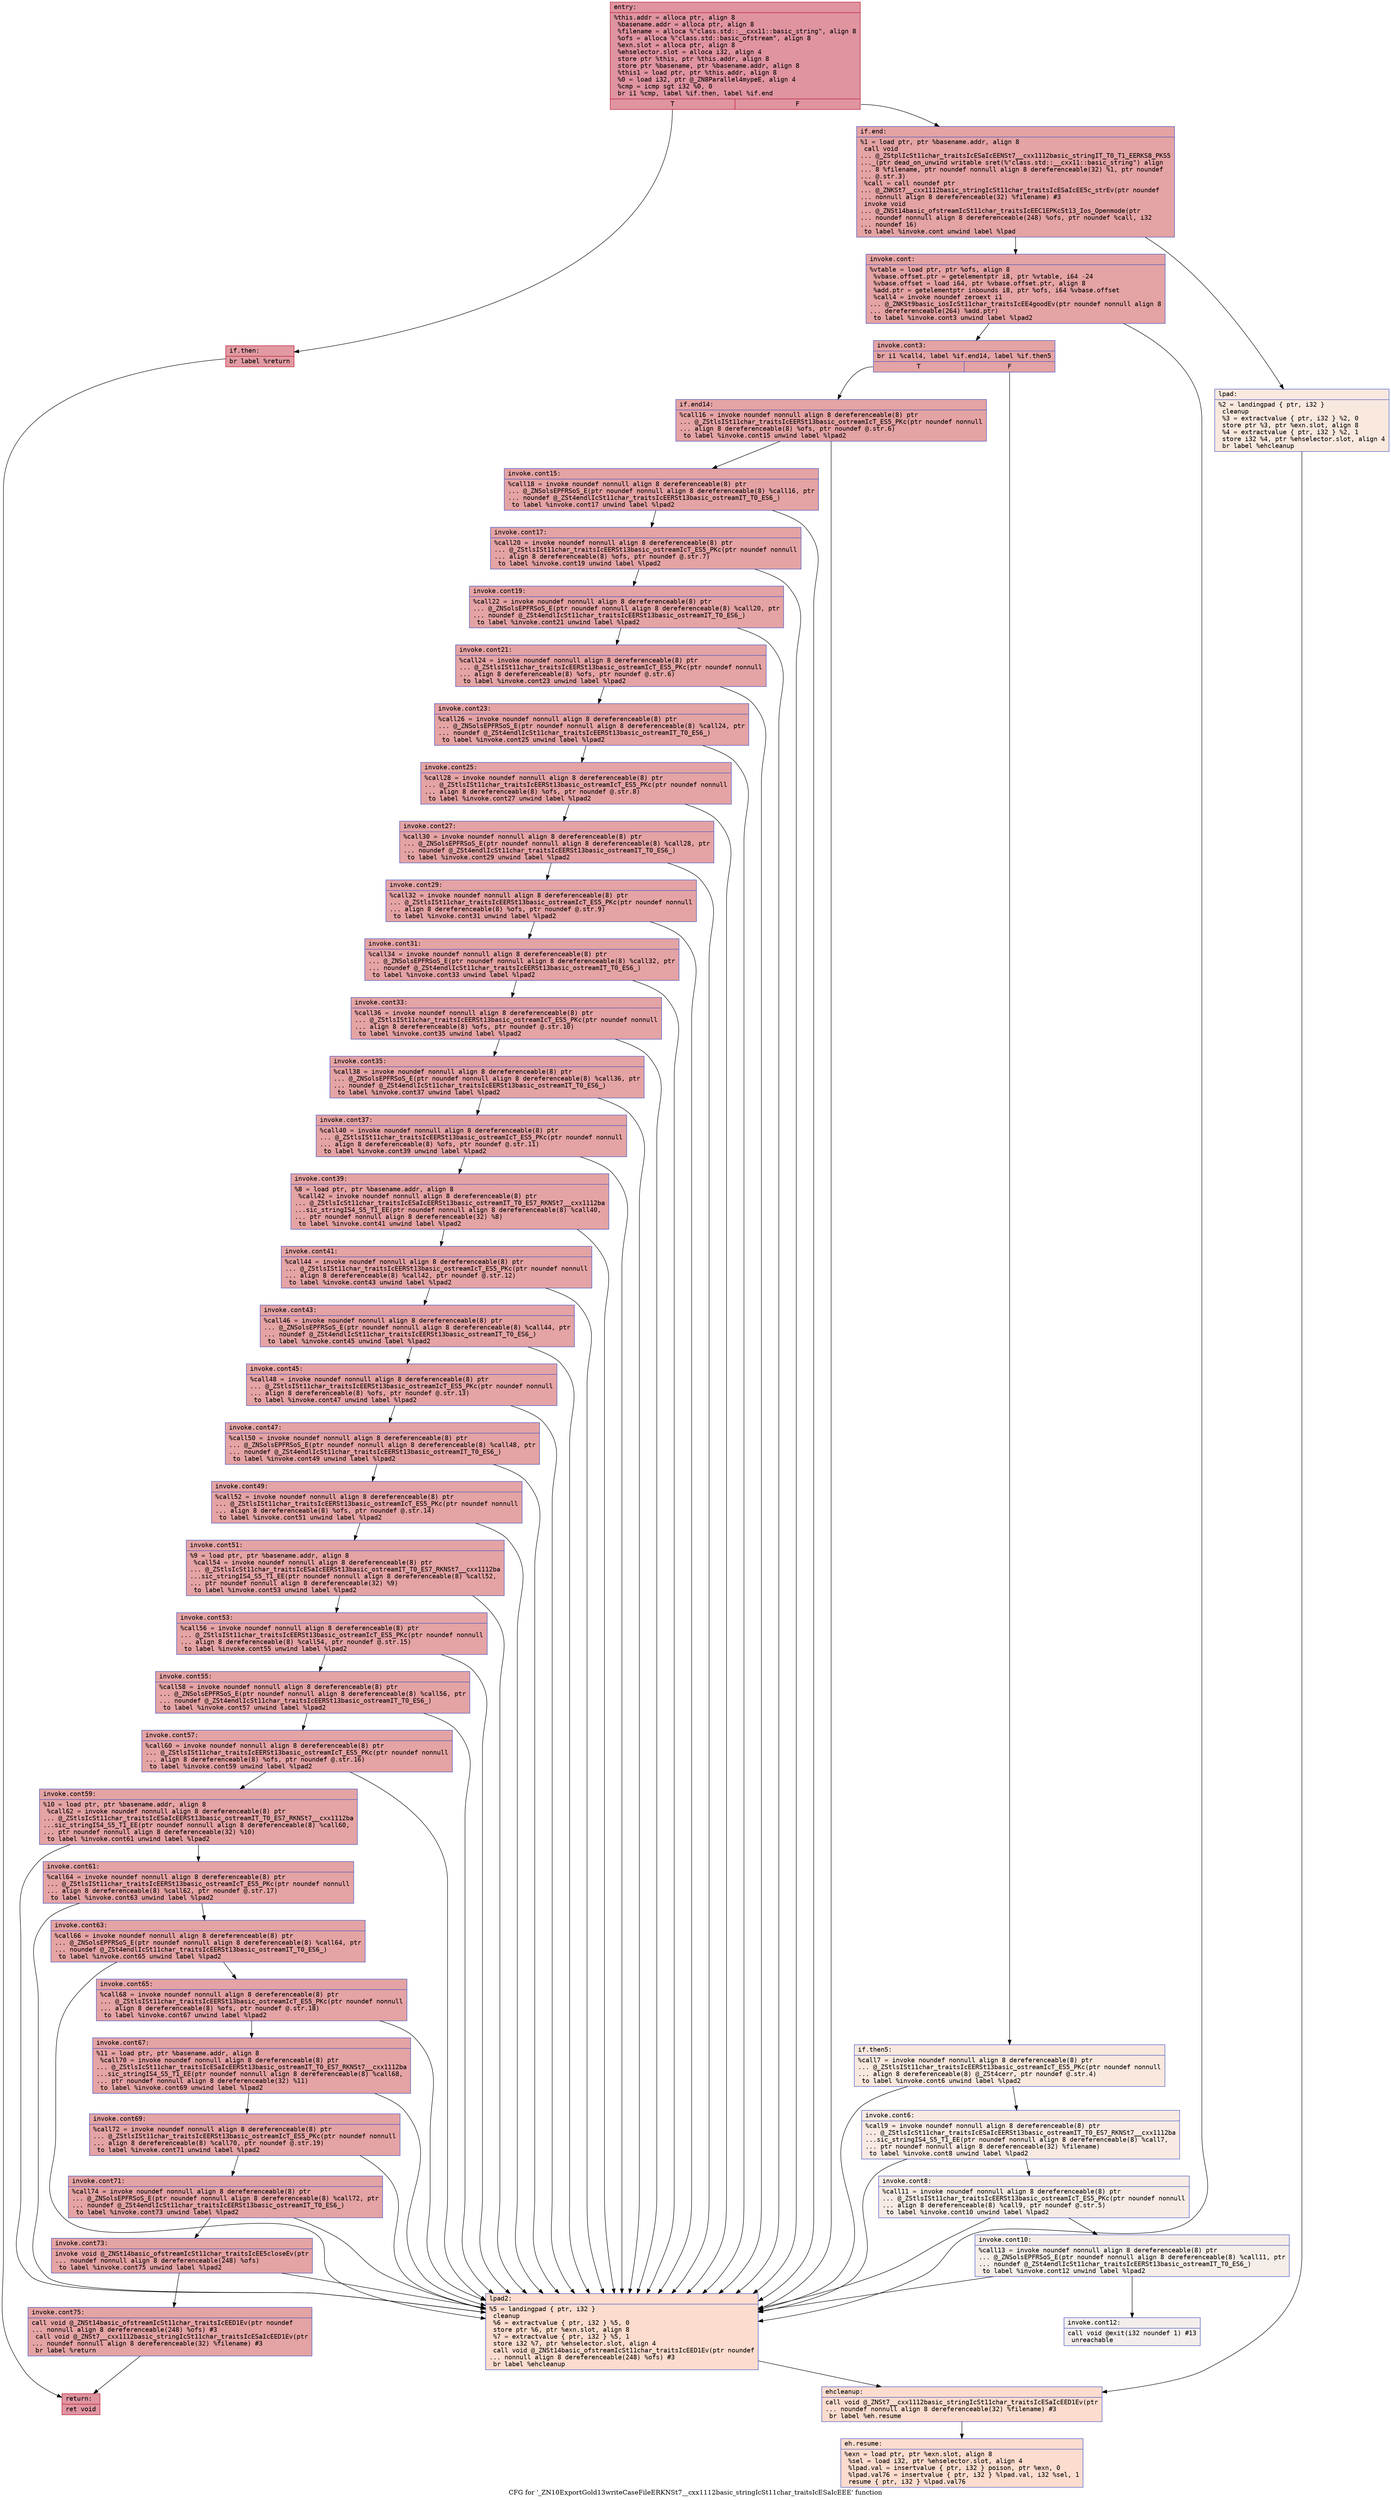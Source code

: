 digraph "CFG for '_ZN10ExportGold13writeCaseFileERKNSt7__cxx1112basic_stringIcSt11char_traitsIcESaIcEEE' function" {
	label="CFG for '_ZN10ExportGold13writeCaseFileERKNSt7__cxx1112basic_stringIcSt11char_traitsIcESaIcEEE' function";

	Node0x55b8243ce950 [shape=record,color="#b70d28ff", style=filled, fillcolor="#b70d2870" fontname="Courier",label="{entry:\l|  %this.addr = alloca ptr, align 8\l  %basename.addr = alloca ptr, align 8\l  %filename = alloca %\"class.std::__cxx11::basic_string\", align 8\l  %ofs = alloca %\"class.std::basic_ofstream\", align 8\l  %exn.slot = alloca ptr, align 8\l  %ehselector.slot = alloca i32, align 4\l  store ptr %this, ptr %this.addr, align 8\l  store ptr %basename, ptr %basename.addr, align 8\l  %this1 = load ptr, ptr %this.addr, align 8\l  %0 = load i32, ptr @_ZN8Parallel4mypeE, align 4\l  %cmp = icmp sgt i32 %0, 0\l  br i1 %cmp, label %if.then, label %if.end\l|{<s0>T|<s1>F}}"];
	Node0x55b8243ce950:s0 -> Node0x55b8243cf080[tooltip="entry -> if.then\nProbability 62.50%" ];
	Node0x55b8243ce950:s1 -> Node0x55b8243cf0f0[tooltip="entry -> if.end\nProbability 37.50%" ];
	Node0x55b8243cf080 [shape=record,color="#b70d28ff", style=filled, fillcolor="#bb1b2c70" fontname="Courier",label="{if.then:\l|  br label %return\l}"];
	Node0x55b8243cf080 -> Node0x55b8243cf300[tooltip="if.then -> return\nProbability 100.00%" ];
	Node0x55b8243cf0f0 [shape=record,color="#3d50c3ff", style=filled, fillcolor="#c32e3170" fontname="Courier",label="{if.end:\l|  %1 = load ptr, ptr %basename.addr, align 8\l  call void\l... @_ZStplIcSt11char_traitsIcESaIcEENSt7__cxx1112basic_stringIT_T0_T1_EERKS8_PKS5\l..._(ptr dead_on_unwind writable sret(%\"class.std::__cxx11::basic_string\") align\l... 8 %filename, ptr noundef nonnull align 8 dereferenceable(32) %1, ptr noundef\l... @.str.3)\l  %call = call noundef ptr\l... @_ZNKSt7__cxx1112basic_stringIcSt11char_traitsIcESaIcEE5c_strEv(ptr noundef\l... nonnull align 8 dereferenceable(32) %filename) #3\l  invoke void\l... @_ZNSt14basic_ofstreamIcSt11char_traitsIcEEC1EPKcSt13_Ios_Openmode(ptr\l... noundef nonnull align 8 dereferenceable(248) %ofs, ptr noundef %call, i32\l... noundef 16)\l          to label %invoke.cont unwind label %lpad\l}"];
	Node0x55b8243cf0f0 -> Node0x55b8243cf880[tooltip="if.end -> invoke.cont\nProbability 100.00%" ];
	Node0x55b8243cf0f0 -> Node0x55b8243cf930[tooltip="if.end -> lpad\nProbability 0.00%" ];
	Node0x55b8243cf880 [shape=record,color="#3d50c3ff", style=filled, fillcolor="#c32e3170" fontname="Courier",label="{invoke.cont:\l|  %vtable = load ptr, ptr %ofs, align 8\l  %vbase.offset.ptr = getelementptr i8, ptr %vtable, i64 -24\l  %vbase.offset = load i64, ptr %vbase.offset.ptr, align 8\l  %add.ptr = getelementptr inbounds i8, ptr %ofs, i64 %vbase.offset\l  %call4 = invoke noundef zeroext i1\l... @_ZNKSt9basic_iosIcSt11char_traitsIcEE4goodEv(ptr noundef nonnull align 8\l... dereferenceable(264) %add.ptr)\l          to label %invoke.cont3 unwind label %lpad2\l}"];
	Node0x55b8243cf880 -> Node0x55b8243cf610[tooltip="invoke.cont -> invoke.cont3\nProbability 100.00%" ];
	Node0x55b8243cf880 -> Node0x55b8243d0070[tooltip="invoke.cont -> lpad2\nProbability 0.00%" ];
	Node0x55b8243cf610 [shape=record,color="#3d50c3ff", style=filled, fillcolor="#c32e3170" fontname="Courier",label="{invoke.cont3:\l|  br i1 %call4, label %if.end14, label %if.then5\l|{<s0>T|<s1>F}}"];
	Node0x55b8243cf610:s0 -> Node0x55b8243d0320[tooltip="invoke.cont3 -> if.end14\nProbability 100.00%" ];
	Node0x55b8243cf610:s1 -> Node0x55b8243cf160[tooltip="invoke.cont3 -> if.then5\nProbability 0.00%" ];
	Node0x55b8243cf160 [shape=record,color="#3d50c3ff", style=filled, fillcolor="#f2cab570" fontname="Courier",label="{if.then5:\l|  %call7 = invoke noundef nonnull align 8 dereferenceable(8) ptr\l... @_ZStlsISt11char_traitsIcEERSt13basic_ostreamIcT_ES5_PKc(ptr noundef nonnull\l... align 8 dereferenceable(8) @_ZSt4cerr, ptr noundef @.str.4)\l          to label %invoke.cont6 unwind label %lpad2\l}"];
	Node0x55b8243cf160 -> Node0x55b8243d0690[tooltip="if.then5 -> invoke.cont6\nProbability 50.00%" ];
	Node0x55b8243cf160 -> Node0x55b8243d0070[tooltip="if.then5 -> lpad2\nProbability 50.00%" ];
	Node0x55b8243d0690 [shape=record,color="#3d50c3ff", style=filled, fillcolor="#efcebd70" fontname="Courier",label="{invoke.cont6:\l|  %call9 = invoke noundef nonnull align 8 dereferenceable(8) ptr\l... @_ZStlsIcSt11char_traitsIcESaIcEERSt13basic_ostreamIT_T0_ES7_RKNSt7__cxx1112ba\l...sic_stringIS4_S5_T1_EE(ptr noundef nonnull align 8 dereferenceable(8) %call7,\l... ptr noundef nonnull align 8 dereferenceable(32) %filename)\l          to label %invoke.cont8 unwind label %lpad2\l}"];
	Node0x55b8243d0690 -> Node0x55b8243d0a90[tooltip="invoke.cont6 -> invoke.cont8\nProbability 50.00%" ];
	Node0x55b8243d0690 -> Node0x55b8243d0070[tooltip="invoke.cont6 -> lpad2\nProbability 50.00%" ];
	Node0x55b8243d0a90 [shape=record,color="#3d50c3ff", style=filled, fillcolor="#ecd3c570" fontname="Courier",label="{invoke.cont8:\l|  %call11 = invoke noundef nonnull align 8 dereferenceable(8) ptr\l... @_ZStlsISt11char_traitsIcEERSt13basic_ostreamIcT_ES5_PKc(ptr noundef nonnull\l... align 8 dereferenceable(8) %call9, ptr noundef @.str.5)\l          to label %invoke.cont10 unwind label %lpad2\l}"];
	Node0x55b8243d0a90 -> Node0x55b8243d0dd0[tooltip="invoke.cont8 -> invoke.cont10\nProbability 50.00%" ];
	Node0x55b8243d0a90 -> Node0x55b8243d0070[tooltip="invoke.cont8 -> lpad2\nProbability 50.00%" ];
	Node0x55b8243d0dd0 [shape=record,color="#3d50c3ff", style=filled, fillcolor="#e8d6cc70" fontname="Courier",label="{invoke.cont10:\l|  %call13 = invoke noundef nonnull align 8 dereferenceable(8) ptr\l... @_ZNSolsEPFRSoS_E(ptr noundef nonnull align 8 dereferenceable(8) %call11, ptr\l... noundef @_ZSt4endlIcSt11char_traitsIcEERSt13basic_ostreamIT_T0_ES6_)\l          to label %invoke.cont12 unwind label %lpad2\l}"];
	Node0x55b8243d0dd0 -> Node0x55b8243d0ff0[tooltip="invoke.cont10 -> invoke.cont12\nProbability 50.00%" ];
	Node0x55b8243d0dd0 -> Node0x55b8243d0070[tooltip="invoke.cont10 -> lpad2\nProbability 50.00%" ];
	Node0x55b8243d0ff0 [shape=record,color="#3d50c3ff", style=filled, fillcolor="#e3d9d370" fontname="Courier",label="{invoke.cont12:\l|  call void @exit(i32 noundef 1) #13\l  unreachable\l}"];
	Node0x55b8243cf930 [shape=record,color="#3d50c3ff", style=filled, fillcolor="#f2cab570" fontname="Courier",label="{lpad:\l|  %2 = landingpad \{ ptr, i32 \}\l          cleanup\l  %3 = extractvalue \{ ptr, i32 \} %2, 0\l  store ptr %3, ptr %exn.slot, align 8\l  %4 = extractvalue \{ ptr, i32 \} %2, 1\l  store i32 %4, ptr %ehselector.slot, align 4\l  br label %ehcleanup\l}"];
	Node0x55b8243cf930 -> Node0x55b8243d1850[tooltip="lpad -> ehcleanup\nProbability 100.00%" ];
	Node0x55b8243d0070 [shape=record,color="#3d50c3ff", style=filled, fillcolor="#f7af9170" fontname="Courier",label="{lpad2:\l|  %5 = landingpad \{ ptr, i32 \}\l          cleanup\l  %6 = extractvalue \{ ptr, i32 \} %5, 0\l  store ptr %6, ptr %exn.slot, align 8\l  %7 = extractvalue \{ ptr, i32 \} %5, 1\l  store i32 %7, ptr %ehselector.slot, align 4\l  call void @_ZNSt14basic_ofstreamIcSt11char_traitsIcEED1Ev(ptr noundef\l... nonnull align 8 dereferenceable(248) %ofs) #3\l  br label %ehcleanup\l}"];
	Node0x55b8243d0070 -> Node0x55b8243d1850[tooltip="lpad2 -> ehcleanup\nProbability 100.00%" ];
	Node0x55b8243d0320 [shape=record,color="#3d50c3ff", style=filled, fillcolor="#c32e3170" fontname="Courier",label="{if.end14:\l|  %call16 = invoke noundef nonnull align 8 dereferenceable(8) ptr\l... @_ZStlsISt11char_traitsIcEERSt13basic_ostreamIcT_ES5_PKc(ptr noundef nonnull\l... align 8 dereferenceable(8) %ofs, ptr noundef @.str.6)\l          to label %invoke.cont15 unwind label %lpad2\l}"];
	Node0x55b8243d0320 -> Node0x55b8243d1e70[tooltip="if.end14 -> invoke.cont15\nProbability 100.00%" ];
	Node0x55b8243d0320 -> Node0x55b8243d0070[tooltip="if.end14 -> lpad2\nProbability 0.00%" ];
	Node0x55b8243d1e70 [shape=record,color="#3d50c3ff", style=filled, fillcolor="#c32e3170" fontname="Courier",label="{invoke.cont15:\l|  %call18 = invoke noundef nonnull align 8 dereferenceable(8) ptr\l... @_ZNSolsEPFRSoS_E(ptr noundef nonnull align 8 dereferenceable(8) %call16, ptr\l... noundef @_ZSt4endlIcSt11char_traitsIcEERSt13basic_ostreamIT_T0_ES6_)\l          to label %invoke.cont17 unwind label %lpad2\l}"];
	Node0x55b8243d1e70 -> Node0x55b8243d2060[tooltip="invoke.cont15 -> invoke.cont17\nProbability 100.00%" ];
	Node0x55b8243d1e70 -> Node0x55b8243d0070[tooltip="invoke.cont15 -> lpad2\nProbability 0.00%" ];
	Node0x55b8243d2060 [shape=record,color="#3d50c3ff", style=filled, fillcolor="#c32e3170" fontname="Courier",label="{invoke.cont17:\l|  %call20 = invoke noundef nonnull align 8 dereferenceable(8) ptr\l... @_ZStlsISt11char_traitsIcEERSt13basic_ostreamIcT_ES5_PKc(ptr noundef nonnull\l... align 8 dereferenceable(8) %ofs, ptr noundef @.str.7)\l          to label %invoke.cont19 unwind label %lpad2\l}"];
	Node0x55b8243d2060 -> Node0x55b8243d2280[tooltip="invoke.cont17 -> invoke.cont19\nProbability 100.00%" ];
	Node0x55b8243d2060 -> Node0x55b8243d0070[tooltip="invoke.cont17 -> lpad2\nProbability 0.00%" ];
	Node0x55b8243d2280 [shape=record,color="#3d50c3ff", style=filled, fillcolor="#c32e3170" fontname="Courier",label="{invoke.cont19:\l|  %call22 = invoke noundef nonnull align 8 dereferenceable(8) ptr\l... @_ZNSolsEPFRSoS_E(ptr noundef nonnull align 8 dereferenceable(8) %call20, ptr\l... noundef @_ZSt4endlIcSt11char_traitsIcEERSt13basic_ostreamIT_T0_ES6_)\l          to label %invoke.cont21 unwind label %lpad2\l}"];
	Node0x55b8243d2280 -> Node0x55b8243d2440[tooltip="invoke.cont19 -> invoke.cont21\nProbability 100.00%" ];
	Node0x55b8243d2280 -> Node0x55b8243d0070[tooltip="invoke.cont19 -> lpad2\nProbability 0.00%" ];
	Node0x55b8243d2440 [shape=record,color="#3d50c3ff", style=filled, fillcolor="#c32e3170" fontname="Courier",label="{invoke.cont21:\l|  %call24 = invoke noundef nonnull align 8 dereferenceable(8) ptr\l... @_ZStlsISt11char_traitsIcEERSt13basic_ostreamIcT_ES5_PKc(ptr noundef nonnull\l... align 8 dereferenceable(8) %ofs, ptr noundef @.str.6)\l          to label %invoke.cont23 unwind label %lpad2\l}"];
	Node0x55b8243d2440 -> Node0x55b8243d2660[tooltip="invoke.cont21 -> invoke.cont23\nProbability 100.00%" ];
	Node0x55b8243d2440 -> Node0x55b8243d0070[tooltip="invoke.cont21 -> lpad2\nProbability 0.00%" ];
	Node0x55b8243d2660 [shape=record,color="#3d50c3ff", style=filled, fillcolor="#c32e3170" fontname="Courier",label="{invoke.cont23:\l|  %call26 = invoke noundef nonnull align 8 dereferenceable(8) ptr\l... @_ZNSolsEPFRSoS_E(ptr noundef nonnull align 8 dereferenceable(8) %call24, ptr\l... noundef @_ZSt4endlIcSt11char_traitsIcEERSt13basic_ostreamIT_T0_ES6_)\l          to label %invoke.cont25 unwind label %lpad2\l}"];
	Node0x55b8243d2660 -> Node0x55b8243d2820[tooltip="invoke.cont23 -> invoke.cont25\nProbability 100.00%" ];
	Node0x55b8243d2660 -> Node0x55b8243d0070[tooltip="invoke.cont23 -> lpad2\nProbability 0.00%" ];
	Node0x55b8243d2820 [shape=record,color="#3d50c3ff", style=filled, fillcolor="#c32e3170" fontname="Courier",label="{invoke.cont25:\l|  %call28 = invoke noundef nonnull align 8 dereferenceable(8) ptr\l... @_ZStlsISt11char_traitsIcEERSt13basic_ostreamIcT_ES5_PKc(ptr noundef nonnull\l... align 8 dereferenceable(8) %ofs, ptr noundef @.str.8)\l          to label %invoke.cont27 unwind label %lpad2\l}"];
	Node0x55b8243d2820 -> Node0x55b8243d2a40[tooltip="invoke.cont25 -> invoke.cont27\nProbability 100.00%" ];
	Node0x55b8243d2820 -> Node0x55b8243d0070[tooltip="invoke.cont25 -> lpad2\nProbability 0.00%" ];
	Node0x55b8243d2a40 [shape=record,color="#3d50c3ff", style=filled, fillcolor="#c32e3170" fontname="Courier",label="{invoke.cont27:\l|  %call30 = invoke noundef nonnull align 8 dereferenceable(8) ptr\l... @_ZNSolsEPFRSoS_E(ptr noundef nonnull align 8 dereferenceable(8) %call28, ptr\l... noundef @_ZSt4endlIcSt11char_traitsIcEERSt13basic_ostreamIT_T0_ES6_)\l          to label %invoke.cont29 unwind label %lpad2\l}"];
	Node0x55b8243d2a40 -> Node0x55b8243d3220[tooltip="invoke.cont27 -> invoke.cont29\nProbability 100.00%" ];
	Node0x55b8243d2a40 -> Node0x55b8243d0070[tooltip="invoke.cont27 -> lpad2\nProbability 0.00%" ];
	Node0x55b8243d3220 [shape=record,color="#3d50c3ff", style=filled, fillcolor="#c32e3170" fontname="Courier",label="{invoke.cont29:\l|  %call32 = invoke noundef nonnull align 8 dereferenceable(8) ptr\l... @_ZStlsISt11char_traitsIcEERSt13basic_ostreamIcT_ES5_PKc(ptr noundef nonnull\l... align 8 dereferenceable(8) %ofs, ptr noundef @.str.9)\l          to label %invoke.cont31 unwind label %lpad2\l}"];
	Node0x55b8243d3220 -> Node0x55b8243d3440[tooltip="invoke.cont29 -> invoke.cont31\nProbability 100.00%" ];
	Node0x55b8243d3220 -> Node0x55b8243d0070[tooltip="invoke.cont29 -> lpad2\nProbability 0.00%" ];
	Node0x55b8243d3440 [shape=record,color="#3d50c3ff", style=filled, fillcolor="#c32e3170" fontname="Courier",label="{invoke.cont31:\l|  %call34 = invoke noundef nonnull align 8 dereferenceable(8) ptr\l... @_ZNSolsEPFRSoS_E(ptr noundef nonnull align 8 dereferenceable(8) %call32, ptr\l... noundef @_ZSt4endlIcSt11char_traitsIcEERSt13basic_ostreamIT_T0_ES6_)\l          to label %invoke.cont33 unwind label %lpad2\l}"];
	Node0x55b8243d3440 -> Node0x55b8243d3600[tooltip="invoke.cont31 -> invoke.cont33\nProbability 100.00%" ];
	Node0x55b8243d3440 -> Node0x55b8243d0070[tooltip="invoke.cont31 -> lpad2\nProbability 0.00%" ];
	Node0x55b8243d3600 [shape=record,color="#3d50c3ff", style=filled, fillcolor="#c32e3170" fontname="Courier",label="{invoke.cont33:\l|  %call36 = invoke noundef nonnull align 8 dereferenceable(8) ptr\l... @_ZStlsISt11char_traitsIcEERSt13basic_ostreamIcT_ES5_PKc(ptr noundef nonnull\l... align 8 dereferenceable(8) %ofs, ptr noundef @.str.10)\l          to label %invoke.cont35 unwind label %lpad2\l}"];
	Node0x55b8243d3600 -> Node0x55b8243c7de0[tooltip="invoke.cont33 -> invoke.cont35\nProbability 100.00%" ];
	Node0x55b8243d3600 -> Node0x55b8243d0070[tooltip="invoke.cont33 -> lpad2\nProbability 0.00%" ];
	Node0x55b8243c7de0 [shape=record,color="#3d50c3ff", style=filled, fillcolor="#c32e3170" fontname="Courier",label="{invoke.cont35:\l|  %call38 = invoke noundef nonnull align 8 dereferenceable(8) ptr\l... @_ZNSolsEPFRSoS_E(ptr noundef nonnull align 8 dereferenceable(8) %call36, ptr\l... noundef @_ZSt4endlIcSt11char_traitsIcEERSt13basic_ostreamIT_T0_ES6_)\l          to label %invoke.cont37 unwind label %lpad2\l}"];
	Node0x55b8243c7de0 -> Node0x55b8243c7fa0[tooltip="invoke.cont35 -> invoke.cont37\nProbability 100.00%" ];
	Node0x55b8243c7de0 -> Node0x55b8243d0070[tooltip="invoke.cont35 -> lpad2\nProbability 0.00%" ];
	Node0x55b8243c7fa0 [shape=record,color="#3d50c3ff", style=filled, fillcolor="#c32e3170" fontname="Courier",label="{invoke.cont37:\l|  %call40 = invoke noundef nonnull align 8 dereferenceable(8) ptr\l... @_ZStlsISt11char_traitsIcEERSt13basic_ostreamIcT_ES5_PKc(ptr noundef nonnull\l... align 8 dereferenceable(8) %ofs, ptr noundef @.str.11)\l          to label %invoke.cont39 unwind label %lpad2\l}"];
	Node0x55b8243c7fa0 -> Node0x55b8243c81c0[tooltip="invoke.cont37 -> invoke.cont39\nProbability 100.00%" ];
	Node0x55b8243c7fa0 -> Node0x55b8243d0070[tooltip="invoke.cont37 -> lpad2\nProbability 0.00%" ];
	Node0x55b8243c81c0 [shape=record,color="#3d50c3ff", style=filled, fillcolor="#c32e3170" fontname="Courier",label="{invoke.cont39:\l|  %8 = load ptr, ptr %basename.addr, align 8\l  %call42 = invoke noundef nonnull align 8 dereferenceable(8) ptr\l... @_ZStlsIcSt11char_traitsIcESaIcEERSt13basic_ostreamIT_T0_ES7_RKNSt7__cxx1112ba\l...sic_stringIS4_S5_T1_EE(ptr noundef nonnull align 8 dereferenceable(8) %call40,\l... ptr noundef nonnull align 8 dereferenceable(32) %8)\l          to label %invoke.cont41 unwind label %lpad2\l}"];
	Node0x55b8243c81c0 -> Node0x55b8243c8470[tooltip="invoke.cont39 -> invoke.cont41\nProbability 100.00%" ];
	Node0x55b8243c81c0 -> Node0x55b8243d0070[tooltip="invoke.cont39 -> lpad2\nProbability 0.00%" ];
	Node0x55b8243c8470 [shape=record,color="#3d50c3ff", style=filled, fillcolor="#c32e3170" fontname="Courier",label="{invoke.cont41:\l|  %call44 = invoke noundef nonnull align 8 dereferenceable(8) ptr\l... @_ZStlsISt11char_traitsIcEERSt13basic_ostreamIcT_ES5_PKc(ptr noundef nonnull\l... align 8 dereferenceable(8) %call42, ptr noundef @.str.12)\l          to label %invoke.cont43 unwind label %lpad2\l}"];
	Node0x55b8243c8470 -> Node0x55b8243c86a0[tooltip="invoke.cont41 -> invoke.cont43\nProbability 100.00%" ];
	Node0x55b8243c8470 -> Node0x55b8243d0070[tooltip="invoke.cont41 -> lpad2\nProbability 0.00%" ];
	Node0x55b8243c86a0 [shape=record,color="#3d50c3ff", style=filled, fillcolor="#c32e3170" fontname="Courier",label="{invoke.cont43:\l|  %call46 = invoke noundef nonnull align 8 dereferenceable(8) ptr\l... @_ZNSolsEPFRSoS_E(ptr noundef nonnull align 8 dereferenceable(8) %call44, ptr\l... noundef @_ZSt4endlIcSt11char_traitsIcEERSt13basic_ostreamIT_T0_ES6_)\l          to label %invoke.cont45 unwind label %lpad2\l}"];
	Node0x55b8243c86a0 -> Node0x55b8243c88c0[tooltip="invoke.cont43 -> invoke.cont45\nProbability 100.00%" ];
	Node0x55b8243c86a0 -> Node0x55b8243d0070[tooltip="invoke.cont43 -> lpad2\nProbability 0.00%" ];
	Node0x55b8243c88c0 [shape=record,color="#3d50c3ff", style=filled, fillcolor="#c32e3170" fontname="Courier",label="{invoke.cont45:\l|  %call48 = invoke noundef nonnull align 8 dereferenceable(8) ptr\l... @_ZStlsISt11char_traitsIcEERSt13basic_ostreamIcT_ES5_PKc(ptr noundef nonnull\l... align 8 dereferenceable(8) %ofs, ptr noundef @.str.13)\l          to label %invoke.cont47 unwind label %lpad2\l}"];
	Node0x55b8243c88c0 -> Node0x55b8243c8ae0[tooltip="invoke.cont45 -> invoke.cont47\nProbability 100.00%" ];
	Node0x55b8243c88c0 -> Node0x55b8243d0070[tooltip="invoke.cont45 -> lpad2\nProbability 0.00%" ];
	Node0x55b8243c8ae0 [shape=record,color="#3d50c3ff", style=filled, fillcolor="#c32e3170" fontname="Courier",label="{invoke.cont47:\l|  %call50 = invoke noundef nonnull align 8 dereferenceable(8) ptr\l... @_ZNSolsEPFRSoS_E(ptr noundef nonnull align 8 dereferenceable(8) %call48, ptr\l... noundef @_ZSt4endlIcSt11char_traitsIcEERSt13basic_ostreamIT_T0_ES6_)\l          to label %invoke.cont49 unwind label %lpad2\l}"];
	Node0x55b8243c8ae0 -> Node0x55b8243d56e0[tooltip="invoke.cont47 -> invoke.cont49\nProbability 100.00%" ];
	Node0x55b8243c8ae0 -> Node0x55b8243d0070[tooltip="invoke.cont47 -> lpad2\nProbability 0.00%" ];
	Node0x55b8243d56e0 [shape=record,color="#3d50c3ff", style=filled, fillcolor="#c32e3170" fontname="Courier",label="{invoke.cont49:\l|  %call52 = invoke noundef nonnull align 8 dereferenceable(8) ptr\l... @_ZStlsISt11char_traitsIcEERSt13basic_ostreamIcT_ES5_PKc(ptr noundef nonnull\l... align 8 dereferenceable(8) %ofs, ptr noundef @.str.14)\l          to label %invoke.cont51 unwind label %lpad2\l}"];
	Node0x55b8243d56e0 -> Node0x55b8243d5900[tooltip="invoke.cont49 -> invoke.cont51\nProbability 100.00%" ];
	Node0x55b8243d56e0 -> Node0x55b8243d0070[tooltip="invoke.cont49 -> lpad2\nProbability 0.00%" ];
	Node0x55b8243d5900 [shape=record,color="#3d50c3ff", style=filled, fillcolor="#c32e3170" fontname="Courier",label="{invoke.cont51:\l|  %9 = load ptr, ptr %basename.addr, align 8\l  %call54 = invoke noundef nonnull align 8 dereferenceable(8) ptr\l... @_ZStlsIcSt11char_traitsIcESaIcEERSt13basic_ostreamIT_T0_ES7_RKNSt7__cxx1112ba\l...sic_stringIS4_S5_T1_EE(ptr noundef nonnull align 8 dereferenceable(8) %call52,\l... ptr noundef nonnull align 8 dereferenceable(32) %9)\l          to label %invoke.cont53 unwind label %lpad2\l}"];
	Node0x55b8243d5900 -> Node0x55b8243d5b40[tooltip="invoke.cont51 -> invoke.cont53\nProbability 100.00%" ];
	Node0x55b8243d5900 -> Node0x55b8243d0070[tooltip="invoke.cont51 -> lpad2\nProbability 0.00%" ];
	Node0x55b8243d5b40 [shape=record,color="#3d50c3ff", style=filled, fillcolor="#c32e3170" fontname="Courier",label="{invoke.cont53:\l|  %call56 = invoke noundef nonnull align 8 dereferenceable(8) ptr\l... @_ZStlsISt11char_traitsIcEERSt13basic_ostreamIcT_ES5_PKc(ptr noundef nonnull\l... align 8 dereferenceable(8) %call54, ptr noundef @.str.15)\l          to label %invoke.cont55 unwind label %lpad2\l}"];
	Node0x55b8243d5b40 -> Node0x55b8243d5d00[tooltip="invoke.cont53 -> invoke.cont55\nProbability 100.00%" ];
	Node0x55b8243d5b40 -> Node0x55b8243d0070[tooltip="invoke.cont53 -> lpad2\nProbability 0.00%" ];
	Node0x55b8243d5d00 [shape=record,color="#3d50c3ff", style=filled, fillcolor="#c32e3170" fontname="Courier",label="{invoke.cont55:\l|  %call58 = invoke noundef nonnull align 8 dereferenceable(8) ptr\l... @_ZNSolsEPFRSoS_E(ptr noundef nonnull align 8 dereferenceable(8) %call56, ptr\l... noundef @_ZSt4endlIcSt11char_traitsIcEERSt13basic_ostreamIT_T0_ES6_)\l          to label %invoke.cont57 unwind label %lpad2\l}"];
	Node0x55b8243d5d00 -> Node0x55b8243d5f20[tooltip="invoke.cont55 -> invoke.cont57\nProbability 100.00%" ];
	Node0x55b8243d5d00 -> Node0x55b8243d0070[tooltip="invoke.cont55 -> lpad2\nProbability 0.00%" ];
	Node0x55b8243d5f20 [shape=record,color="#3d50c3ff", style=filled, fillcolor="#c32e3170" fontname="Courier",label="{invoke.cont57:\l|  %call60 = invoke noundef nonnull align 8 dereferenceable(8) ptr\l... @_ZStlsISt11char_traitsIcEERSt13basic_ostreamIcT_ES5_PKc(ptr noundef nonnull\l... align 8 dereferenceable(8) %ofs, ptr noundef @.str.16)\l          to label %invoke.cont59 unwind label %lpad2\l}"];
	Node0x55b8243d5f20 -> Node0x55b8243d6140[tooltip="invoke.cont57 -> invoke.cont59\nProbability 100.00%" ];
	Node0x55b8243d5f20 -> Node0x55b8243d0070[tooltip="invoke.cont57 -> lpad2\nProbability 0.00%" ];
	Node0x55b8243d6140 [shape=record,color="#3d50c3ff", style=filled, fillcolor="#c32e3170" fontname="Courier",label="{invoke.cont59:\l|  %10 = load ptr, ptr %basename.addr, align 8\l  %call62 = invoke noundef nonnull align 8 dereferenceable(8) ptr\l... @_ZStlsIcSt11char_traitsIcESaIcEERSt13basic_ostreamIT_T0_ES7_RKNSt7__cxx1112ba\l...sic_stringIS4_S5_T1_EE(ptr noundef nonnull align 8 dereferenceable(8) %call60,\l... ptr noundef nonnull align 8 dereferenceable(32) %10)\l          to label %invoke.cont61 unwind label %lpad2\l}"];
	Node0x55b8243d6140 -> Node0x55b8243d6380[tooltip="invoke.cont59 -> invoke.cont61\nProbability 100.00%" ];
	Node0x55b8243d6140 -> Node0x55b8243d0070[tooltip="invoke.cont59 -> lpad2\nProbability 0.00%" ];
	Node0x55b8243d6380 [shape=record,color="#3d50c3ff", style=filled, fillcolor="#c32e3170" fontname="Courier",label="{invoke.cont61:\l|  %call64 = invoke noundef nonnull align 8 dereferenceable(8) ptr\l... @_ZStlsISt11char_traitsIcEERSt13basic_ostreamIcT_ES5_PKc(ptr noundef nonnull\l... align 8 dereferenceable(8) %call62, ptr noundef @.str.17)\l          to label %invoke.cont63 unwind label %lpad2\l}"];
	Node0x55b8243d6380 -> Node0x55b8243d6540[tooltip="invoke.cont61 -> invoke.cont63\nProbability 100.00%" ];
	Node0x55b8243d6380 -> Node0x55b8243d0070[tooltip="invoke.cont61 -> lpad2\nProbability 0.00%" ];
	Node0x55b8243d6540 [shape=record,color="#3d50c3ff", style=filled, fillcolor="#c32e3170" fontname="Courier",label="{invoke.cont63:\l|  %call66 = invoke noundef nonnull align 8 dereferenceable(8) ptr\l... @_ZNSolsEPFRSoS_E(ptr noundef nonnull align 8 dereferenceable(8) %call64, ptr\l... noundef @_ZSt4endlIcSt11char_traitsIcEERSt13basic_ostreamIT_T0_ES6_)\l          to label %invoke.cont65 unwind label %lpad2\l}"];
	Node0x55b8243d6540 -> Node0x55b8243d6760[tooltip="invoke.cont63 -> invoke.cont65\nProbability 100.00%" ];
	Node0x55b8243d6540 -> Node0x55b8243d0070[tooltip="invoke.cont63 -> lpad2\nProbability 0.00%" ];
	Node0x55b8243d6760 [shape=record,color="#3d50c3ff", style=filled, fillcolor="#c32e3170" fontname="Courier",label="{invoke.cont65:\l|  %call68 = invoke noundef nonnull align 8 dereferenceable(8) ptr\l... @_ZStlsISt11char_traitsIcEERSt13basic_ostreamIcT_ES5_PKc(ptr noundef nonnull\l... align 8 dereferenceable(8) %ofs, ptr noundef @.str.18)\l          to label %invoke.cont67 unwind label %lpad2\l}"];
	Node0x55b8243d6760 -> Node0x55b8243d6980[tooltip="invoke.cont65 -> invoke.cont67\nProbability 100.00%" ];
	Node0x55b8243d6760 -> Node0x55b8243d0070[tooltip="invoke.cont65 -> lpad2\nProbability 0.00%" ];
	Node0x55b8243d6980 [shape=record,color="#3d50c3ff", style=filled, fillcolor="#c32e3170" fontname="Courier",label="{invoke.cont67:\l|  %11 = load ptr, ptr %basename.addr, align 8\l  %call70 = invoke noundef nonnull align 8 dereferenceable(8) ptr\l... @_ZStlsIcSt11char_traitsIcESaIcEERSt13basic_ostreamIT_T0_ES7_RKNSt7__cxx1112ba\l...sic_stringIS4_S5_T1_EE(ptr noundef nonnull align 8 dereferenceable(8) %call68,\l... ptr noundef nonnull align 8 dereferenceable(32) %11)\l          to label %invoke.cont69 unwind label %lpad2\l}"];
	Node0x55b8243d6980 -> Node0x55b8243d6bc0[tooltip="invoke.cont67 -> invoke.cont69\nProbability 100.00%" ];
	Node0x55b8243d6980 -> Node0x55b8243d0070[tooltip="invoke.cont67 -> lpad2\nProbability 0.00%" ];
	Node0x55b8243d6bc0 [shape=record,color="#3d50c3ff", style=filled, fillcolor="#c32e3170" fontname="Courier",label="{invoke.cont69:\l|  %call72 = invoke noundef nonnull align 8 dereferenceable(8) ptr\l... @_ZStlsISt11char_traitsIcEERSt13basic_ostreamIcT_ES5_PKc(ptr noundef nonnull\l... align 8 dereferenceable(8) %call70, ptr noundef @.str.19)\l          to label %invoke.cont71 unwind label %lpad2\l}"];
	Node0x55b8243d6bc0 -> Node0x55b8243d6d80[tooltip="invoke.cont69 -> invoke.cont71\nProbability 100.00%" ];
	Node0x55b8243d6bc0 -> Node0x55b8243d0070[tooltip="invoke.cont69 -> lpad2\nProbability 0.00%" ];
	Node0x55b8243d6d80 [shape=record,color="#3d50c3ff", style=filled, fillcolor="#c32e3170" fontname="Courier",label="{invoke.cont71:\l|  %call74 = invoke noundef nonnull align 8 dereferenceable(8) ptr\l... @_ZNSolsEPFRSoS_E(ptr noundef nonnull align 8 dereferenceable(8) %call72, ptr\l... noundef @_ZSt4endlIcSt11char_traitsIcEERSt13basic_ostreamIT_T0_ES6_)\l          to label %invoke.cont73 unwind label %lpad2\l}"];
	Node0x55b8243d6d80 -> Node0x55b8243d6fa0[tooltip="invoke.cont71 -> invoke.cont73\nProbability 100.00%" ];
	Node0x55b8243d6d80 -> Node0x55b8243d0070[tooltip="invoke.cont71 -> lpad2\nProbability 0.00%" ];
	Node0x55b8243d6fa0 [shape=record,color="#3d50c3ff", style=filled, fillcolor="#c32e3170" fontname="Courier",label="{invoke.cont73:\l|  invoke void @_ZNSt14basic_ofstreamIcSt11char_traitsIcEE5closeEv(ptr\l... noundef nonnull align 8 dereferenceable(248) %ofs)\l          to label %invoke.cont75 unwind label %lpad2\l}"];
	Node0x55b8243d6fa0 -> Node0x55b8243d71c0[tooltip="invoke.cont73 -> invoke.cont75\nProbability 100.00%" ];
	Node0x55b8243d6fa0 -> Node0x55b8243d0070[tooltip="invoke.cont73 -> lpad2\nProbability 0.00%" ];
	Node0x55b8243d71c0 [shape=record,color="#3d50c3ff", style=filled, fillcolor="#c32e3170" fontname="Courier",label="{invoke.cont75:\l|  call void @_ZNSt14basic_ofstreamIcSt11char_traitsIcEED1Ev(ptr noundef\l... nonnull align 8 dereferenceable(248) %ofs) #3\l  call void @_ZNSt7__cxx1112basic_stringIcSt11char_traitsIcESaIcEED1Ev(ptr\l... noundef nonnull align 8 dereferenceable(32) %filename) #3\l  br label %return\l}"];
	Node0x55b8243d71c0 -> Node0x55b8243cf300[tooltip="invoke.cont75 -> return\nProbability 100.00%" ];
	Node0x55b8243cf300 [shape=record,color="#b70d28ff", style=filled, fillcolor="#b70d2870" fontname="Courier",label="{return:\l|  ret void\l}"];
	Node0x55b8243d1850 [shape=record,color="#3d50c3ff", style=filled, fillcolor="#f7af9170" fontname="Courier",label="{ehcleanup:\l|  call void @_ZNSt7__cxx1112basic_stringIcSt11char_traitsIcESaIcEED1Ev(ptr\l... noundef nonnull align 8 dereferenceable(32) %filename) #3\l  br label %eh.resume\l}"];
	Node0x55b8243d1850 -> Node0x55b8243d7630[tooltip="ehcleanup -> eh.resume\nProbability 100.00%" ];
	Node0x55b8243d7630 [shape=record,color="#3d50c3ff", style=filled, fillcolor="#f7af9170" fontname="Courier",label="{eh.resume:\l|  %exn = load ptr, ptr %exn.slot, align 8\l  %sel = load i32, ptr %ehselector.slot, align 4\l  %lpad.val = insertvalue \{ ptr, i32 \} poison, ptr %exn, 0\l  %lpad.val76 = insertvalue \{ ptr, i32 \} %lpad.val, i32 %sel, 1\l  resume \{ ptr, i32 \} %lpad.val76\l}"];
}
